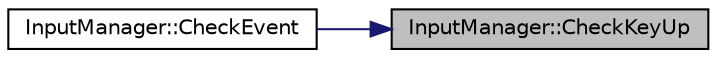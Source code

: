 digraph "InputManager::CheckKeyUp"
{
 // LATEX_PDF_SIZE
  edge [fontname="Helvetica",fontsize="10",labelfontname="Helvetica",labelfontsize="10"];
  node [fontname="Helvetica",fontsize="10",shape=record];
  rankdir="RL";
  Node16 [label="InputManager::CheckKeyUp",height=0.2,width=0.4,color="black", fillcolor="grey75", style="filled", fontcolor="black",tooltip="checks whether a key is being released and stores the resulting data"];
  Node16 -> Node17 [dir="back",color="midnightblue",fontsize="10",style="solid",fontname="Helvetica"];
  Node17 [label="InputManager::CheckEvent",height=0.2,width=0.4,color="black", fillcolor="white", style="filled",URL="$class_input_manager.html#a7b85b4ef377b6d9c8b02d5497abb2c3d",tooltip="checks whether a key is being pressed and stores the resulting data"];
}
